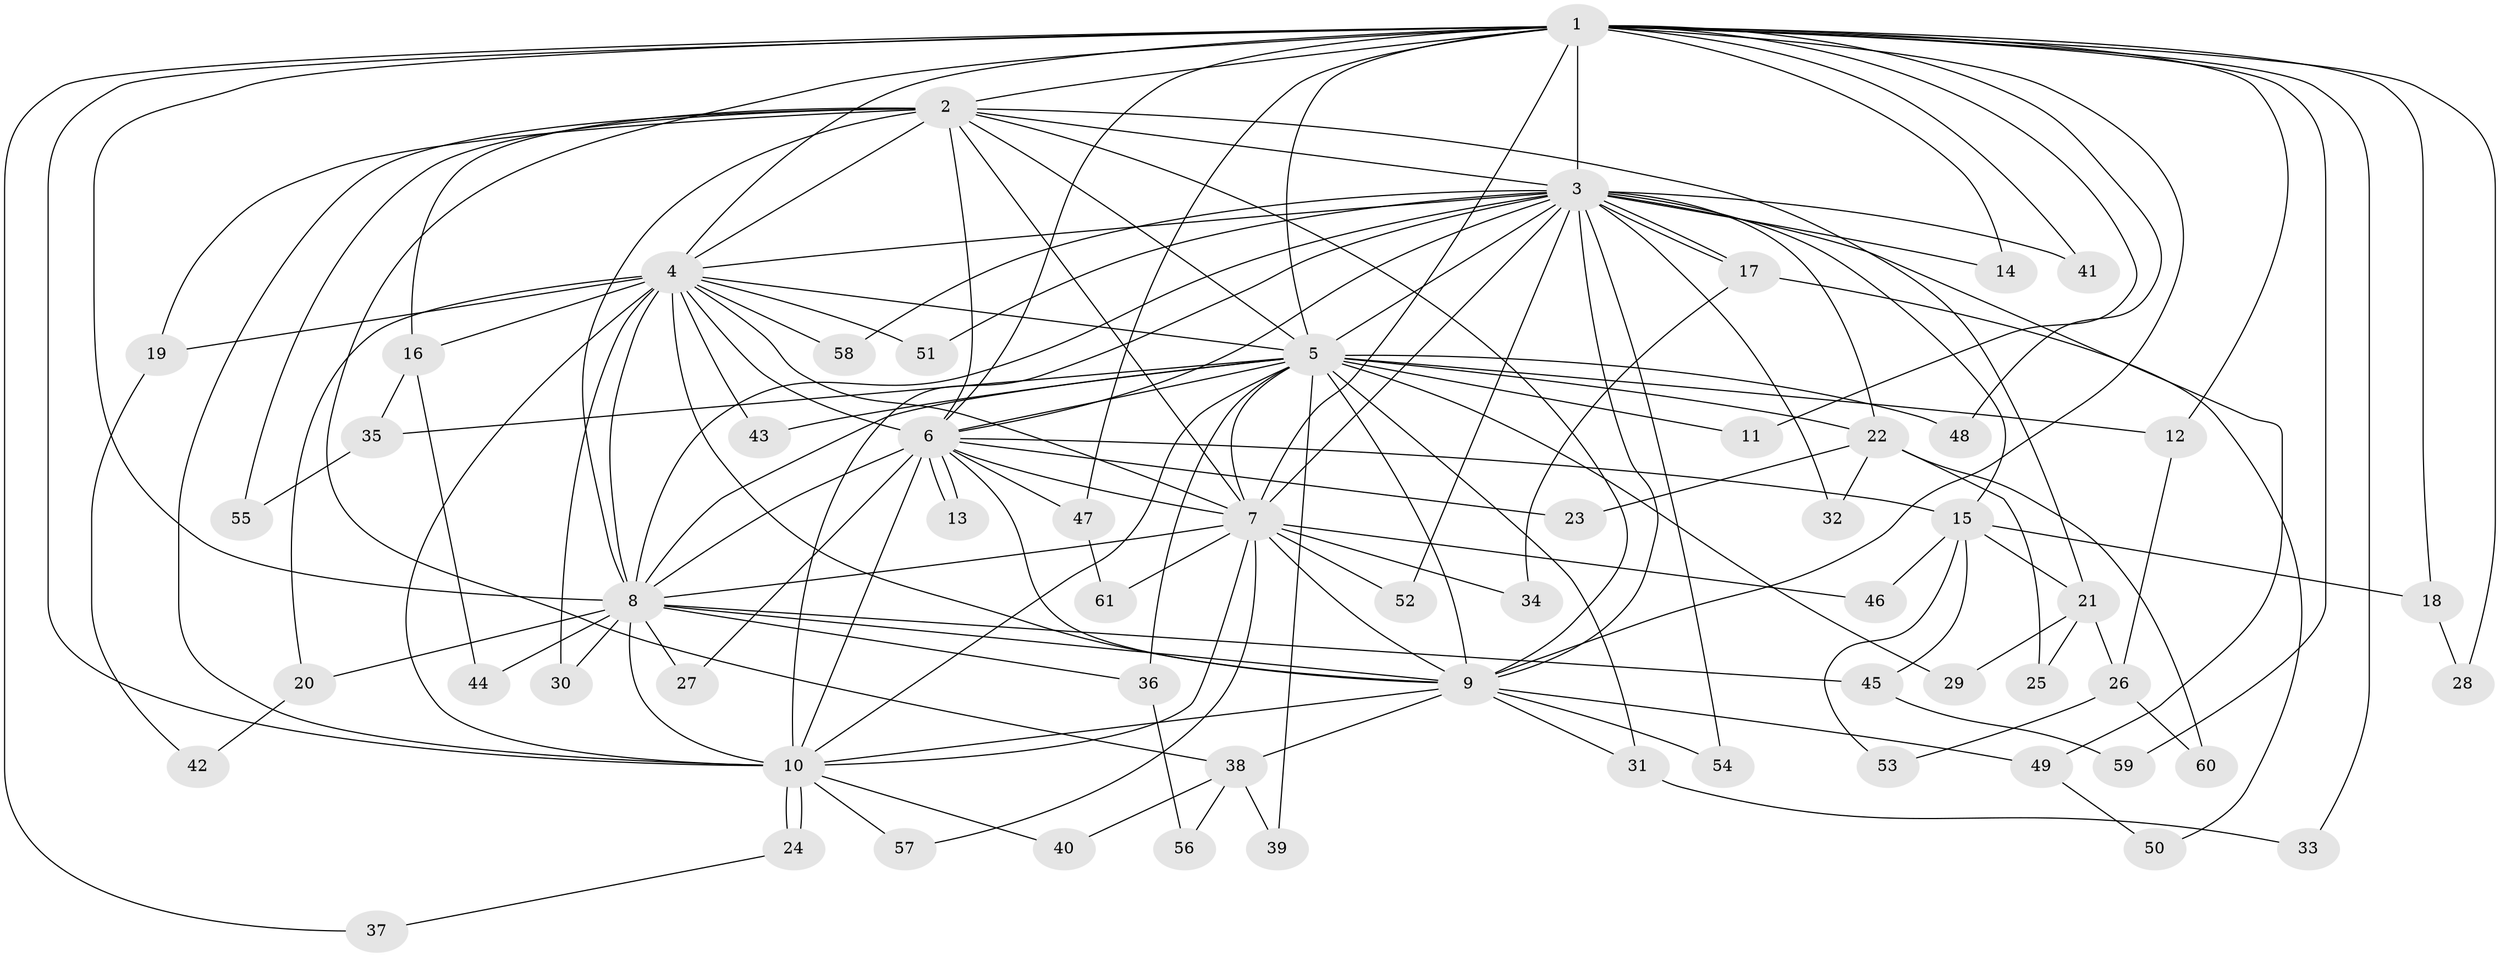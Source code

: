 // coarse degree distribution, {15: 0.05555555555555555, 14: 0.08333333333333333, 18: 0.027777777777777776, 11: 0.027777777777777776, 10: 0.027777777777777776, 12: 0.027777777777777776, 2: 0.4722222222222222, 5: 0.05555555555555555, 4: 0.05555555555555555, 3: 0.1388888888888889, 6: 0.027777777777777776}
// Generated by graph-tools (version 1.1) at 2025/17/03/04/25 18:17:56]
// undirected, 61 vertices, 147 edges
graph export_dot {
graph [start="1"]
  node [color=gray90,style=filled];
  1;
  2;
  3;
  4;
  5;
  6;
  7;
  8;
  9;
  10;
  11;
  12;
  13;
  14;
  15;
  16;
  17;
  18;
  19;
  20;
  21;
  22;
  23;
  24;
  25;
  26;
  27;
  28;
  29;
  30;
  31;
  32;
  33;
  34;
  35;
  36;
  37;
  38;
  39;
  40;
  41;
  42;
  43;
  44;
  45;
  46;
  47;
  48;
  49;
  50;
  51;
  52;
  53;
  54;
  55;
  56;
  57;
  58;
  59;
  60;
  61;
  1 -- 2;
  1 -- 3;
  1 -- 4;
  1 -- 5;
  1 -- 6;
  1 -- 7;
  1 -- 8;
  1 -- 9;
  1 -- 10;
  1 -- 11;
  1 -- 12;
  1 -- 14;
  1 -- 18;
  1 -- 28;
  1 -- 33;
  1 -- 37;
  1 -- 38;
  1 -- 41;
  1 -- 47;
  1 -- 48;
  1 -- 59;
  2 -- 3;
  2 -- 4;
  2 -- 5;
  2 -- 6;
  2 -- 7;
  2 -- 8;
  2 -- 9;
  2 -- 10;
  2 -- 16;
  2 -- 19;
  2 -- 21;
  2 -- 55;
  3 -- 4;
  3 -- 5;
  3 -- 6;
  3 -- 7;
  3 -- 8;
  3 -- 9;
  3 -- 10;
  3 -- 14;
  3 -- 15;
  3 -- 17;
  3 -- 17;
  3 -- 22;
  3 -- 32;
  3 -- 41;
  3 -- 49;
  3 -- 51;
  3 -- 52;
  3 -- 54;
  3 -- 58;
  4 -- 5;
  4 -- 6;
  4 -- 7;
  4 -- 8;
  4 -- 9;
  4 -- 10;
  4 -- 16;
  4 -- 19;
  4 -- 20;
  4 -- 30;
  4 -- 43;
  4 -- 51;
  4 -- 58;
  5 -- 6;
  5 -- 7;
  5 -- 8;
  5 -- 9;
  5 -- 10;
  5 -- 11;
  5 -- 12;
  5 -- 22;
  5 -- 29;
  5 -- 31;
  5 -- 35;
  5 -- 36;
  5 -- 39;
  5 -- 43;
  5 -- 48;
  6 -- 7;
  6 -- 8;
  6 -- 9;
  6 -- 10;
  6 -- 13;
  6 -- 13;
  6 -- 15;
  6 -- 23;
  6 -- 27;
  6 -- 47;
  7 -- 8;
  7 -- 9;
  7 -- 10;
  7 -- 34;
  7 -- 46;
  7 -- 52;
  7 -- 57;
  7 -- 61;
  8 -- 9;
  8 -- 10;
  8 -- 20;
  8 -- 27;
  8 -- 30;
  8 -- 36;
  8 -- 44;
  8 -- 45;
  9 -- 10;
  9 -- 31;
  9 -- 38;
  9 -- 49;
  9 -- 54;
  10 -- 24;
  10 -- 24;
  10 -- 40;
  10 -- 57;
  12 -- 26;
  15 -- 18;
  15 -- 21;
  15 -- 45;
  15 -- 46;
  15 -- 53;
  16 -- 35;
  16 -- 44;
  17 -- 34;
  17 -- 50;
  18 -- 28;
  19 -- 42;
  20 -- 42;
  21 -- 25;
  21 -- 26;
  21 -- 29;
  22 -- 23;
  22 -- 25;
  22 -- 32;
  22 -- 60;
  24 -- 37;
  26 -- 53;
  26 -- 60;
  31 -- 33;
  35 -- 55;
  36 -- 56;
  38 -- 39;
  38 -- 40;
  38 -- 56;
  45 -- 59;
  47 -- 61;
  49 -- 50;
}
